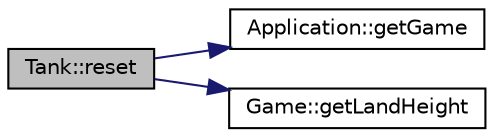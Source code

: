 digraph "Tank::reset"
{
 // LATEX_PDF_SIZE
  edge [fontname="Helvetica",fontsize="10",labelfontname="Helvetica",labelfontsize="10"];
  node [fontname="Helvetica",fontsize="10",shape=record];
  rankdir="LR";
  Node1 [label="Tank::reset",height=0.2,width=0.4,color="black", fillcolor="grey75", style="filled", fontcolor="black",tooltip="Resetuje parametry czołgu do ustawień domyślnych."];
  Node1 -> Node2 [color="midnightblue",fontsize="10",style="solid",fontname="Helvetica"];
  Node2 [label="Application::getGame",height=0.2,width=0.4,color="black", fillcolor="white", style="filled",URL="$class_application.html#a8b8a3492c6b1ae1856ae43c5fc74839f",tooltip="Zwraca obiekt klasy Game."];
  Node1 -> Node3 [color="midnightblue",fontsize="10",style="solid",fontname="Helvetica"];
  Node3 [label="Game::getLandHeight",height=0.2,width=0.4,color="black", fillcolor="white", style="filled",URL="$class_game.html#ac2fd041f553a3e63f9c6b6cb6d6aba52",tooltip="Oblicza wysokość terenu w punkcie x."];
}
